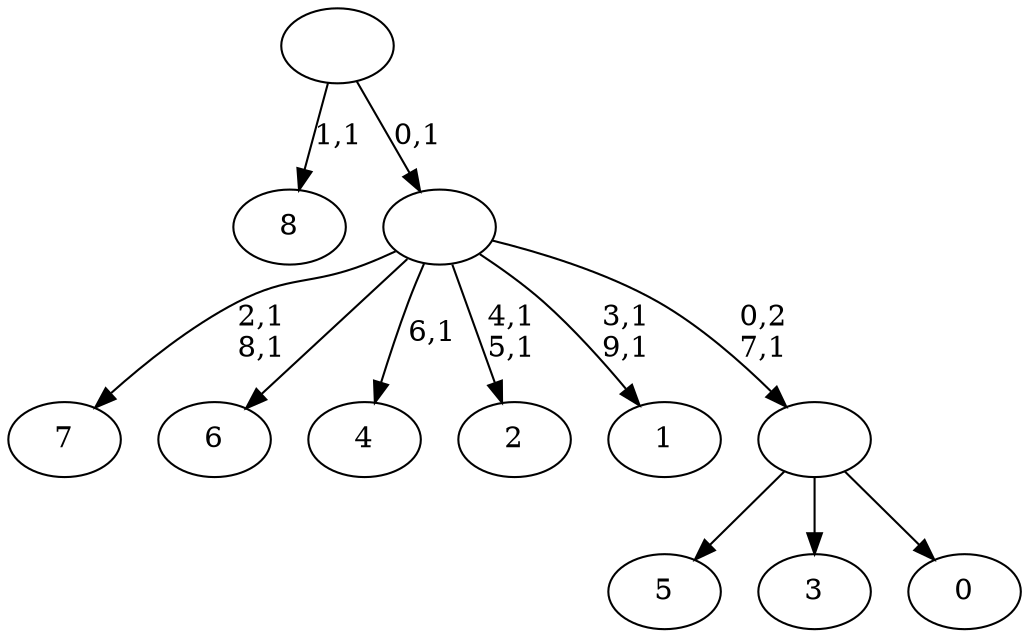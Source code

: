 digraph T {
	19 [label="8"]
	17 [label="7"]
	14 [label="6"]
	13 [label="5"]
	12 [label="4"]
	10 [label="3"]
	9 [label="2"]
	6 [label="1"]
	3 [label="0"]
	2 [label=""]
	1 [label=""]
	0 [label=""]
	2 -> 13 [label=""]
	2 -> 10 [label=""]
	2 -> 3 [label=""]
	1 -> 6 [label="3,1\n9,1"]
	1 -> 9 [label="4,1\n5,1"]
	1 -> 12 [label="6,1"]
	1 -> 17 [label="2,1\n8,1"]
	1 -> 14 [label=""]
	1 -> 2 [label="0,2\n7,1"]
	0 -> 19 [label="1,1"]
	0 -> 1 [label="0,1"]
}
